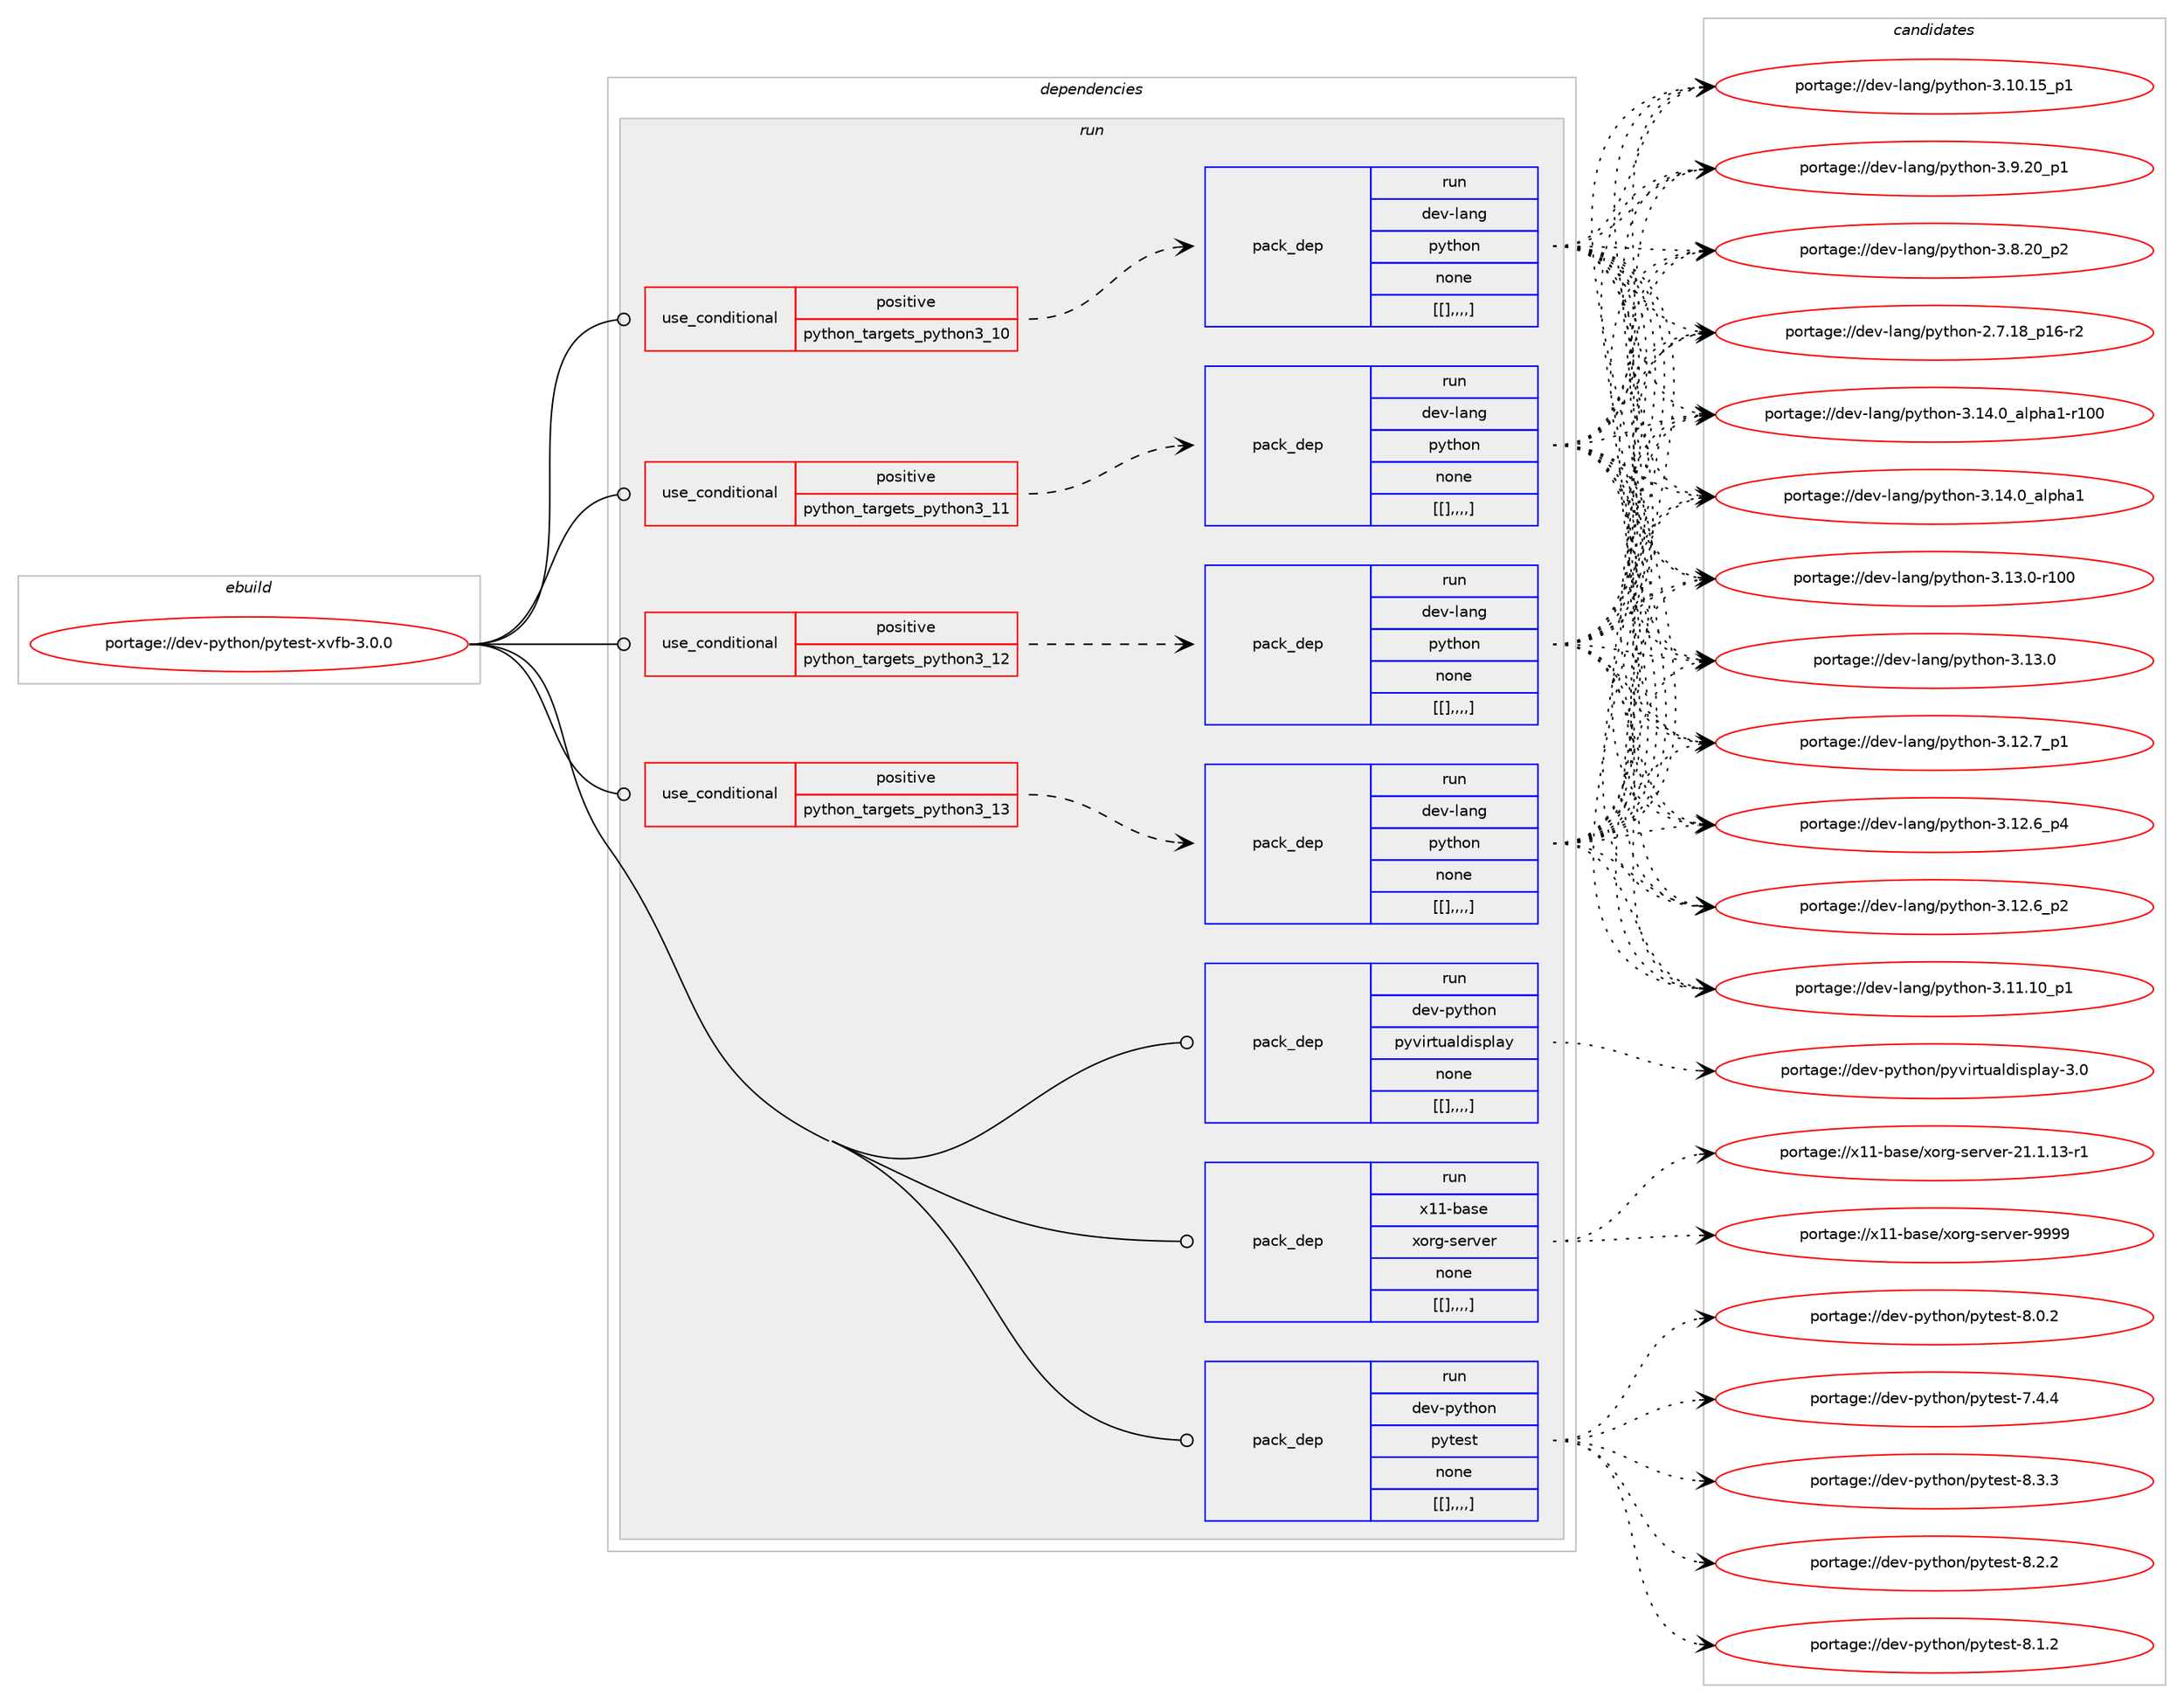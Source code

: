 digraph prolog {

# *************
# Graph options
# *************

newrank=true;
concentrate=true;
compound=true;
graph [rankdir=LR,fontname=Helvetica,fontsize=10,ranksep=1.5];#, ranksep=2.5, nodesep=0.2];
edge  [arrowhead=vee];
node  [fontname=Helvetica,fontsize=10];

# **********
# The ebuild
# **********

subgraph cluster_leftcol {
color=gray;
label=<<i>ebuild</i>>;
id [label="portage://dev-python/pytest-xvfb-3.0.0", color=red, width=4, href="../dev-python/pytest-xvfb-3.0.0.svg"];
}

# ****************
# The dependencies
# ****************

subgraph cluster_midcol {
color=gray;
label=<<i>dependencies</i>>;
subgraph cluster_compile {
fillcolor="#eeeeee";
style=filled;
label=<<i>compile</i>>;
}
subgraph cluster_compileandrun {
fillcolor="#eeeeee";
style=filled;
label=<<i>compile and run</i>>;
}
subgraph cluster_run {
fillcolor="#eeeeee";
style=filled;
label=<<i>run</i>>;
subgraph cond40754 {
dependency166211 [label=<<TABLE BORDER="0" CELLBORDER="1" CELLSPACING="0" CELLPADDING="4"><TR><TD ROWSPAN="3" CELLPADDING="10">use_conditional</TD></TR><TR><TD>positive</TD></TR><TR><TD>python_targets_python3_10</TD></TR></TABLE>>, shape=none, color=red];
subgraph pack124123 {
dependency166214 [label=<<TABLE BORDER="0" CELLBORDER="1" CELLSPACING="0" CELLPADDING="4" WIDTH="220"><TR><TD ROWSPAN="6" CELLPADDING="30">pack_dep</TD></TR><TR><TD WIDTH="110">run</TD></TR><TR><TD>dev-lang</TD></TR><TR><TD>python</TD></TR><TR><TD>none</TD></TR><TR><TD>[[],,,,]</TD></TR></TABLE>>, shape=none, color=blue];
}
dependency166211:e -> dependency166214:w [weight=20,style="dashed",arrowhead="vee"];
}
id:e -> dependency166211:w [weight=20,style="solid",arrowhead="odot"];
subgraph cond40796 {
dependency166282 [label=<<TABLE BORDER="0" CELLBORDER="1" CELLSPACING="0" CELLPADDING="4"><TR><TD ROWSPAN="3" CELLPADDING="10">use_conditional</TD></TR><TR><TD>positive</TD></TR><TR><TD>python_targets_python3_11</TD></TR></TABLE>>, shape=none, color=red];
subgraph pack124173 {
dependency166303 [label=<<TABLE BORDER="0" CELLBORDER="1" CELLSPACING="0" CELLPADDING="4" WIDTH="220"><TR><TD ROWSPAN="6" CELLPADDING="30">pack_dep</TD></TR><TR><TD WIDTH="110">run</TD></TR><TR><TD>dev-lang</TD></TR><TR><TD>python</TD></TR><TR><TD>none</TD></TR><TR><TD>[[],,,,]</TD></TR></TABLE>>, shape=none, color=blue];
}
dependency166282:e -> dependency166303:w [weight=20,style="dashed",arrowhead="vee"];
}
id:e -> dependency166282:w [weight=20,style="solid",arrowhead="odot"];
subgraph cond40805 {
dependency166307 [label=<<TABLE BORDER="0" CELLBORDER="1" CELLSPACING="0" CELLPADDING="4"><TR><TD ROWSPAN="3" CELLPADDING="10">use_conditional</TD></TR><TR><TD>positive</TD></TR><TR><TD>python_targets_python3_12</TD></TR></TABLE>>, shape=none, color=red];
subgraph pack124178 {
dependency166310 [label=<<TABLE BORDER="0" CELLBORDER="1" CELLSPACING="0" CELLPADDING="4" WIDTH="220"><TR><TD ROWSPAN="6" CELLPADDING="30">pack_dep</TD></TR><TR><TD WIDTH="110">run</TD></TR><TR><TD>dev-lang</TD></TR><TR><TD>python</TD></TR><TR><TD>none</TD></TR><TR><TD>[[],,,,]</TD></TR></TABLE>>, shape=none, color=blue];
}
dependency166307:e -> dependency166310:w [weight=20,style="dashed",arrowhead="vee"];
}
id:e -> dependency166307:w [weight=20,style="solid",arrowhead="odot"];
subgraph cond40809 {
dependency166318 [label=<<TABLE BORDER="0" CELLBORDER="1" CELLSPACING="0" CELLPADDING="4"><TR><TD ROWSPAN="3" CELLPADDING="10">use_conditional</TD></TR><TR><TD>positive</TD></TR><TR><TD>python_targets_python3_13</TD></TR></TABLE>>, shape=none, color=red];
subgraph pack124204 {
dependency166378 [label=<<TABLE BORDER="0" CELLBORDER="1" CELLSPACING="0" CELLPADDING="4" WIDTH="220"><TR><TD ROWSPAN="6" CELLPADDING="30">pack_dep</TD></TR><TR><TD WIDTH="110">run</TD></TR><TR><TD>dev-lang</TD></TR><TR><TD>python</TD></TR><TR><TD>none</TD></TR><TR><TD>[[],,,,]</TD></TR></TABLE>>, shape=none, color=blue];
}
dependency166318:e -> dependency166378:w [weight=20,style="dashed",arrowhead="vee"];
}
id:e -> dependency166318:w [weight=20,style="solid",arrowhead="odot"];
subgraph pack124237 {
dependency166419 [label=<<TABLE BORDER="0" CELLBORDER="1" CELLSPACING="0" CELLPADDING="4" WIDTH="220"><TR><TD ROWSPAN="6" CELLPADDING="30">pack_dep</TD></TR><TR><TD WIDTH="110">run</TD></TR><TR><TD>dev-python</TD></TR><TR><TD>pytest</TD></TR><TR><TD>none</TD></TR><TR><TD>[[],,,,]</TD></TR></TABLE>>, shape=none, color=blue];
}
id:e -> dependency166419:w [weight=20,style="solid",arrowhead="odot"];
subgraph pack124251 {
dependency166427 [label=<<TABLE BORDER="0" CELLBORDER="1" CELLSPACING="0" CELLPADDING="4" WIDTH="220"><TR><TD ROWSPAN="6" CELLPADDING="30">pack_dep</TD></TR><TR><TD WIDTH="110">run</TD></TR><TR><TD>dev-python</TD></TR><TR><TD>pyvirtualdisplay</TD></TR><TR><TD>none</TD></TR><TR><TD>[[],,,,]</TD></TR></TABLE>>, shape=none, color=blue];
}
id:e -> dependency166427:w [weight=20,style="solid",arrowhead="odot"];
subgraph pack124267 {
dependency166496 [label=<<TABLE BORDER="0" CELLBORDER="1" CELLSPACING="0" CELLPADDING="4" WIDTH="220"><TR><TD ROWSPAN="6" CELLPADDING="30">pack_dep</TD></TR><TR><TD WIDTH="110">run</TD></TR><TR><TD>x11-base</TD></TR><TR><TD>xorg-server</TD></TR><TR><TD>none</TD></TR><TR><TD>[[],,,,]</TD></TR></TABLE>>, shape=none, color=blue];
}
id:e -> dependency166496:w [weight=20,style="solid",arrowhead="odot"];
}
}

# **************
# The candidates
# **************

subgraph cluster_choices {
rank=same;
color=gray;
label=<<i>candidates</i>>;

subgraph choice124000 {
color=black;
nodesep=1;
choice100101118451089711010347112121116104111110455146495246489597108112104974945114494848 [label="portage://dev-lang/python-3.14.0_alpha1-r100", color=red, width=4,href="../dev-lang/python-3.14.0_alpha1-r100.svg"];
choice1001011184510897110103471121211161041111104551464952464895971081121049749 [label="portage://dev-lang/python-3.14.0_alpha1", color=red, width=4,href="../dev-lang/python-3.14.0_alpha1.svg"];
choice1001011184510897110103471121211161041111104551464951464845114494848 [label="portage://dev-lang/python-3.13.0-r100", color=red, width=4,href="../dev-lang/python-3.13.0-r100.svg"];
choice10010111845108971101034711212111610411111045514649514648 [label="portage://dev-lang/python-3.13.0", color=red, width=4,href="../dev-lang/python-3.13.0.svg"];
choice100101118451089711010347112121116104111110455146495046559511249 [label="portage://dev-lang/python-3.12.7_p1", color=red, width=4,href="../dev-lang/python-3.12.7_p1.svg"];
choice100101118451089711010347112121116104111110455146495046549511252 [label="portage://dev-lang/python-3.12.6_p4", color=red, width=4,href="../dev-lang/python-3.12.6_p4.svg"];
choice100101118451089711010347112121116104111110455146495046549511250 [label="portage://dev-lang/python-3.12.6_p2", color=red, width=4,href="../dev-lang/python-3.12.6_p2.svg"];
choice10010111845108971101034711212111610411111045514649494649489511249 [label="portage://dev-lang/python-3.11.10_p1", color=red, width=4,href="../dev-lang/python-3.11.10_p1.svg"];
choice10010111845108971101034711212111610411111045514649484649539511249 [label="portage://dev-lang/python-3.10.15_p1", color=red, width=4,href="../dev-lang/python-3.10.15_p1.svg"];
choice100101118451089711010347112121116104111110455146574650489511249 [label="portage://dev-lang/python-3.9.20_p1", color=red, width=4,href="../dev-lang/python-3.9.20_p1.svg"];
choice100101118451089711010347112121116104111110455146564650489511250 [label="portage://dev-lang/python-3.8.20_p2", color=red, width=4,href="../dev-lang/python-3.8.20_p2.svg"];
choice100101118451089711010347112121116104111110455046554649569511249544511450 [label="portage://dev-lang/python-2.7.18_p16-r2", color=red, width=4,href="../dev-lang/python-2.7.18_p16-r2.svg"];
dependency166214:e -> choice100101118451089711010347112121116104111110455146495246489597108112104974945114494848:w [style=dotted,weight="100"];
dependency166214:e -> choice1001011184510897110103471121211161041111104551464952464895971081121049749:w [style=dotted,weight="100"];
dependency166214:e -> choice1001011184510897110103471121211161041111104551464951464845114494848:w [style=dotted,weight="100"];
dependency166214:e -> choice10010111845108971101034711212111610411111045514649514648:w [style=dotted,weight="100"];
dependency166214:e -> choice100101118451089711010347112121116104111110455146495046559511249:w [style=dotted,weight="100"];
dependency166214:e -> choice100101118451089711010347112121116104111110455146495046549511252:w [style=dotted,weight="100"];
dependency166214:e -> choice100101118451089711010347112121116104111110455146495046549511250:w [style=dotted,weight="100"];
dependency166214:e -> choice10010111845108971101034711212111610411111045514649494649489511249:w [style=dotted,weight="100"];
dependency166214:e -> choice10010111845108971101034711212111610411111045514649484649539511249:w [style=dotted,weight="100"];
dependency166214:e -> choice100101118451089711010347112121116104111110455146574650489511249:w [style=dotted,weight="100"];
dependency166214:e -> choice100101118451089711010347112121116104111110455146564650489511250:w [style=dotted,weight="100"];
dependency166214:e -> choice100101118451089711010347112121116104111110455046554649569511249544511450:w [style=dotted,weight="100"];
}
subgraph choice124011 {
color=black;
nodesep=1;
choice100101118451089711010347112121116104111110455146495246489597108112104974945114494848 [label="portage://dev-lang/python-3.14.0_alpha1-r100", color=red, width=4,href="../dev-lang/python-3.14.0_alpha1-r100.svg"];
choice1001011184510897110103471121211161041111104551464952464895971081121049749 [label="portage://dev-lang/python-3.14.0_alpha1", color=red, width=4,href="../dev-lang/python-3.14.0_alpha1.svg"];
choice1001011184510897110103471121211161041111104551464951464845114494848 [label="portage://dev-lang/python-3.13.0-r100", color=red, width=4,href="../dev-lang/python-3.13.0-r100.svg"];
choice10010111845108971101034711212111610411111045514649514648 [label="portage://dev-lang/python-3.13.0", color=red, width=4,href="../dev-lang/python-3.13.0.svg"];
choice100101118451089711010347112121116104111110455146495046559511249 [label="portage://dev-lang/python-3.12.7_p1", color=red, width=4,href="../dev-lang/python-3.12.7_p1.svg"];
choice100101118451089711010347112121116104111110455146495046549511252 [label="portage://dev-lang/python-3.12.6_p4", color=red, width=4,href="../dev-lang/python-3.12.6_p4.svg"];
choice100101118451089711010347112121116104111110455146495046549511250 [label="portage://dev-lang/python-3.12.6_p2", color=red, width=4,href="../dev-lang/python-3.12.6_p2.svg"];
choice10010111845108971101034711212111610411111045514649494649489511249 [label="portage://dev-lang/python-3.11.10_p1", color=red, width=4,href="../dev-lang/python-3.11.10_p1.svg"];
choice10010111845108971101034711212111610411111045514649484649539511249 [label="portage://dev-lang/python-3.10.15_p1", color=red, width=4,href="../dev-lang/python-3.10.15_p1.svg"];
choice100101118451089711010347112121116104111110455146574650489511249 [label="portage://dev-lang/python-3.9.20_p1", color=red, width=4,href="../dev-lang/python-3.9.20_p1.svg"];
choice100101118451089711010347112121116104111110455146564650489511250 [label="portage://dev-lang/python-3.8.20_p2", color=red, width=4,href="../dev-lang/python-3.8.20_p2.svg"];
choice100101118451089711010347112121116104111110455046554649569511249544511450 [label="portage://dev-lang/python-2.7.18_p16-r2", color=red, width=4,href="../dev-lang/python-2.7.18_p16-r2.svg"];
dependency166303:e -> choice100101118451089711010347112121116104111110455146495246489597108112104974945114494848:w [style=dotted,weight="100"];
dependency166303:e -> choice1001011184510897110103471121211161041111104551464952464895971081121049749:w [style=dotted,weight="100"];
dependency166303:e -> choice1001011184510897110103471121211161041111104551464951464845114494848:w [style=dotted,weight="100"];
dependency166303:e -> choice10010111845108971101034711212111610411111045514649514648:w [style=dotted,weight="100"];
dependency166303:e -> choice100101118451089711010347112121116104111110455146495046559511249:w [style=dotted,weight="100"];
dependency166303:e -> choice100101118451089711010347112121116104111110455146495046549511252:w [style=dotted,weight="100"];
dependency166303:e -> choice100101118451089711010347112121116104111110455146495046549511250:w [style=dotted,weight="100"];
dependency166303:e -> choice10010111845108971101034711212111610411111045514649494649489511249:w [style=dotted,weight="100"];
dependency166303:e -> choice10010111845108971101034711212111610411111045514649484649539511249:w [style=dotted,weight="100"];
dependency166303:e -> choice100101118451089711010347112121116104111110455146574650489511249:w [style=dotted,weight="100"];
dependency166303:e -> choice100101118451089711010347112121116104111110455146564650489511250:w [style=dotted,weight="100"];
dependency166303:e -> choice100101118451089711010347112121116104111110455046554649569511249544511450:w [style=dotted,weight="100"];
}
subgraph choice124036 {
color=black;
nodesep=1;
choice100101118451089711010347112121116104111110455146495246489597108112104974945114494848 [label="portage://dev-lang/python-3.14.0_alpha1-r100", color=red, width=4,href="../dev-lang/python-3.14.0_alpha1-r100.svg"];
choice1001011184510897110103471121211161041111104551464952464895971081121049749 [label="portage://dev-lang/python-3.14.0_alpha1", color=red, width=4,href="../dev-lang/python-3.14.0_alpha1.svg"];
choice1001011184510897110103471121211161041111104551464951464845114494848 [label="portage://dev-lang/python-3.13.0-r100", color=red, width=4,href="../dev-lang/python-3.13.0-r100.svg"];
choice10010111845108971101034711212111610411111045514649514648 [label="portage://dev-lang/python-3.13.0", color=red, width=4,href="../dev-lang/python-3.13.0.svg"];
choice100101118451089711010347112121116104111110455146495046559511249 [label="portage://dev-lang/python-3.12.7_p1", color=red, width=4,href="../dev-lang/python-3.12.7_p1.svg"];
choice100101118451089711010347112121116104111110455146495046549511252 [label="portage://dev-lang/python-3.12.6_p4", color=red, width=4,href="../dev-lang/python-3.12.6_p4.svg"];
choice100101118451089711010347112121116104111110455146495046549511250 [label="portage://dev-lang/python-3.12.6_p2", color=red, width=4,href="../dev-lang/python-3.12.6_p2.svg"];
choice10010111845108971101034711212111610411111045514649494649489511249 [label="portage://dev-lang/python-3.11.10_p1", color=red, width=4,href="../dev-lang/python-3.11.10_p1.svg"];
choice10010111845108971101034711212111610411111045514649484649539511249 [label="portage://dev-lang/python-3.10.15_p1", color=red, width=4,href="../dev-lang/python-3.10.15_p1.svg"];
choice100101118451089711010347112121116104111110455146574650489511249 [label="portage://dev-lang/python-3.9.20_p1", color=red, width=4,href="../dev-lang/python-3.9.20_p1.svg"];
choice100101118451089711010347112121116104111110455146564650489511250 [label="portage://dev-lang/python-3.8.20_p2", color=red, width=4,href="../dev-lang/python-3.8.20_p2.svg"];
choice100101118451089711010347112121116104111110455046554649569511249544511450 [label="portage://dev-lang/python-2.7.18_p16-r2", color=red, width=4,href="../dev-lang/python-2.7.18_p16-r2.svg"];
dependency166310:e -> choice100101118451089711010347112121116104111110455146495246489597108112104974945114494848:w [style=dotted,weight="100"];
dependency166310:e -> choice1001011184510897110103471121211161041111104551464952464895971081121049749:w [style=dotted,weight="100"];
dependency166310:e -> choice1001011184510897110103471121211161041111104551464951464845114494848:w [style=dotted,weight="100"];
dependency166310:e -> choice10010111845108971101034711212111610411111045514649514648:w [style=dotted,weight="100"];
dependency166310:e -> choice100101118451089711010347112121116104111110455146495046559511249:w [style=dotted,weight="100"];
dependency166310:e -> choice100101118451089711010347112121116104111110455146495046549511252:w [style=dotted,weight="100"];
dependency166310:e -> choice100101118451089711010347112121116104111110455146495046549511250:w [style=dotted,weight="100"];
dependency166310:e -> choice10010111845108971101034711212111610411111045514649494649489511249:w [style=dotted,weight="100"];
dependency166310:e -> choice10010111845108971101034711212111610411111045514649484649539511249:w [style=dotted,weight="100"];
dependency166310:e -> choice100101118451089711010347112121116104111110455146574650489511249:w [style=dotted,weight="100"];
dependency166310:e -> choice100101118451089711010347112121116104111110455146564650489511250:w [style=dotted,weight="100"];
dependency166310:e -> choice100101118451089711010347112121116104111110455046554649569511249544511450:w [style=dotted,weight="100"];
}
subgraph choice124049 {
color=black;
nodesep=1;
choice100101118451089711010347112121116104111110455146495246489597108112104974945114494848 [label="portage://dev-lang/python-3.14.0_alpha1-r100", color=red, width=4,href="../dev-lang/python-3.14.0_alpha1-r100.svg"];
choice1001011184510897110103471121211161041111104551464952464895971081121049749 [label="portage://dev-lang/python-3.14.0_alpha1", color=red, width=4,href="../dev-lang/python-3.14.0_alpha1.svg"];
choice1001011184510897110103471121211161041111104551464951464845114494848 [label="portage://dev-lang/python-3.13.0-r100", color=red, width=4,href="../dev-lang/python-3.13.0-r100.svg"];
choice10010111845108971101034711212111610411111045514649514648 [label="portage://dev-lang/python-3.13.0", color=red, width=4,href="../dev-lang/python-3.13.0.svg"];
choice100101118451089711010347112121116104111110455146495046559511249 [label="portage://dev-lang/python-3.12.7_p1", color=red, width=4,href="../dev-lang/python-3.12.7_p1.svg"];
choice100101118451089711010347112121116104111110455146495046549511252 [label="portage://dev-lang/python-3.12.6_p4", color=red, width=4,href="../dev-lang/python-3.12.6_p4.svg"];
choice100101118451089711010347112121116104111110455146495046549511250 [label="portage://dev-lang/python-3.12.6_p2", color=red, width=4,href="../dev-lang/python-3.12.6_p2.svg"];
choice10010111845108971101034711212111610411111045514649494649489511249 [label="portage://dev-lang/python-3.11.10_p1", color=red, width=4,href="../dev-lang/python-3.11.10_p1.svg"];
choice10010111845108971101034711212111610411111045514649484649539511249 [label="portage://dev-lang/python-3.10.15_p1", color=red, width=4,href="../dev-lang/python-3.10.15_p1.svg"];
choice100101118451089711010347112121116104111110455146574650489511249 [label="portage://dev-lang/python-3.9.20_p1", color=red, width=4,href="../dev-lang/python-3.9.20_p1.svg"];
choice100101118451089711010347112121116104111110455146564650489511250 [label="portage://dev-lang/python-3.8.20_p2", color=red, width=4,href="../dev-lang/python-3.8.20_p2.svg"];
choice100101118451089711010347112121116104111110455046554649569511249544511450 [label="portage://dev-lang/python-2.7.18_p16-r2", color=red, width=4,href="../dev-lang/python-2.7.18_p16-r2.svg"];
dependency166378:e -> choice100101118451089711010347112121116104111110455146495246489597108112104974945114494848:w [style=dotted,weight="100"];
dependency166378:e -> choice1001011184510897110103471121211161041111104551464952464895971081121049749:w [style=dotted,weight="100"];
dependency166378:e -> choice1001011184510897110103471121211161041111104551464951464845114494848:w [style=dotted,weight="100"];
dependency166378:e -> choice10010111845108971101034711212111610411111045514649514648:w [style=dotted,weight="100"];
dependency166378:e -> choice100101118451089711010347112121116104111110455146495046559511249:w [style=dotted,weight="100"];
dependency166378:e -> choice100101118451089711010347112121116104111110455146495046549511252:w [style=dotted,weight="100"];
dependency166378:e -> choice100101118451089711010347112121116104111110455146495046549511250:w [style=dotted,weight="100"];
dependency166378:e -> choice10010111845108971101034711212111610411111045514649494649489511249:w [style=dotted,weight="100"];
dependency166378:e -> choice10010111845108971101034711212111610411111045514649484649539511249:w [style=dotted,weight="100"];
dependency166378:e -> choice100101118451089711010347112121116104111110455146574650489511249:w [style=dotted,weight="100"];
dependency166378:e -> choice100101118451089711010347112121116104111110455146564650489511250:w [style=dotted,weight="100"];
dependency166378:e -> choice100101118451089711010347112121116104111110455046554649569511249544511450:w [style=dotted,weight="100"];
}
subgraph choice124074 {
color=black;
nodesep=1;
choice1001011184511212111610411111047112121116101115116455646514651 [label="portage://dev-python/pytest-8.3.3", color=red, width=4,href="../dev-python/pytest-8.3.3.svg"];
choice1001011184511212111610411111047112121116101115116455646504650 [label="portage://dev-python/pytest-8.2.2", color=red, width=4,href="../dev-python/pytest-8.2.2.svg"];
choice1001011184511212111610411111047112121116101115116455646494650 [label="portage://dev-python/pytest-8.1.2", color=red, width=4,href="../dev-python/pytest-8.1.2.svg"];
choice1001011184511212111610411111047112121116101115116455646484650 [label="portage://dev-python/pytest-8.0.2", color=red, width=4,href="../dev-python/pytest-8.0.2.svg"];
choice1001011184511212111610411111047112121116101115116455546524652 [label="portage://dev-python/pytest-7.4.4", color=red, width=4,href="../dev-python/pytest-7.4.4.svg"];
dependency166419:e -> choice1001011184511212111610411111047112121116101115116455646514651:w [style=dotted,weight="100"];
dependency166419:e -> choice1001011184511212111610411111047112121116101115116455646504650:w [style=dotted,weight="100"];
dependency166419:e -> choice1001011184511212111610411111047112121116101115116455646494650:w [style=dotted,weight="100"];
dependency166419:e -> choice1001011184511212111610411111047112121116101115116455646484650:w [style=dotted,weight="100"];
dependency166419:e -> choice1001011184511212111610411111047112121116101115116455546524652:w [style=dotted,weight="100"];
}
subgraph choice124081 {
color=black;
nodesep=1;
choice1001011184511212111610411111047112121118105114116117971081001051151121089712145514648 [label="portage://dev-python/pyvirtualdisplay-3.0", color=red, width=4,href="../dev-python/pyvirtualdisplay-3.0.svg"];
dependency166427:e -> choice1001011184511212111610411111047112121118105114116117971081001051151121089712145514648:w [style=dotted,weight="100"];
}
subgraph choice124100 {
color=black;
nodesep=1;
choice120494945989711510147120111114103451151011141181011144557575757 [label="portage://x11-base/xorg-server-9999", color=red, width=4,href="../x11-base/xorg-server-9999.svg"];
choice1204949459897115101471201111141034511510111411810111445504946494649514511449 [label="portage://x11-base/xorg-server-21.1.13-r1", color=red, width=4,href="../x11-base/xorg-server-21.1.13-r1.svg"];
dependency166496:e -> choice120494945989711510147120111114103451151011141181011144557575757:w [style=dotted,weight="100"];
dependency166496:e -> choice1204949459897115101471201111141034511510111411810111445504946494649514511449:w [style=dotted,weight="100"];
}
}

}
